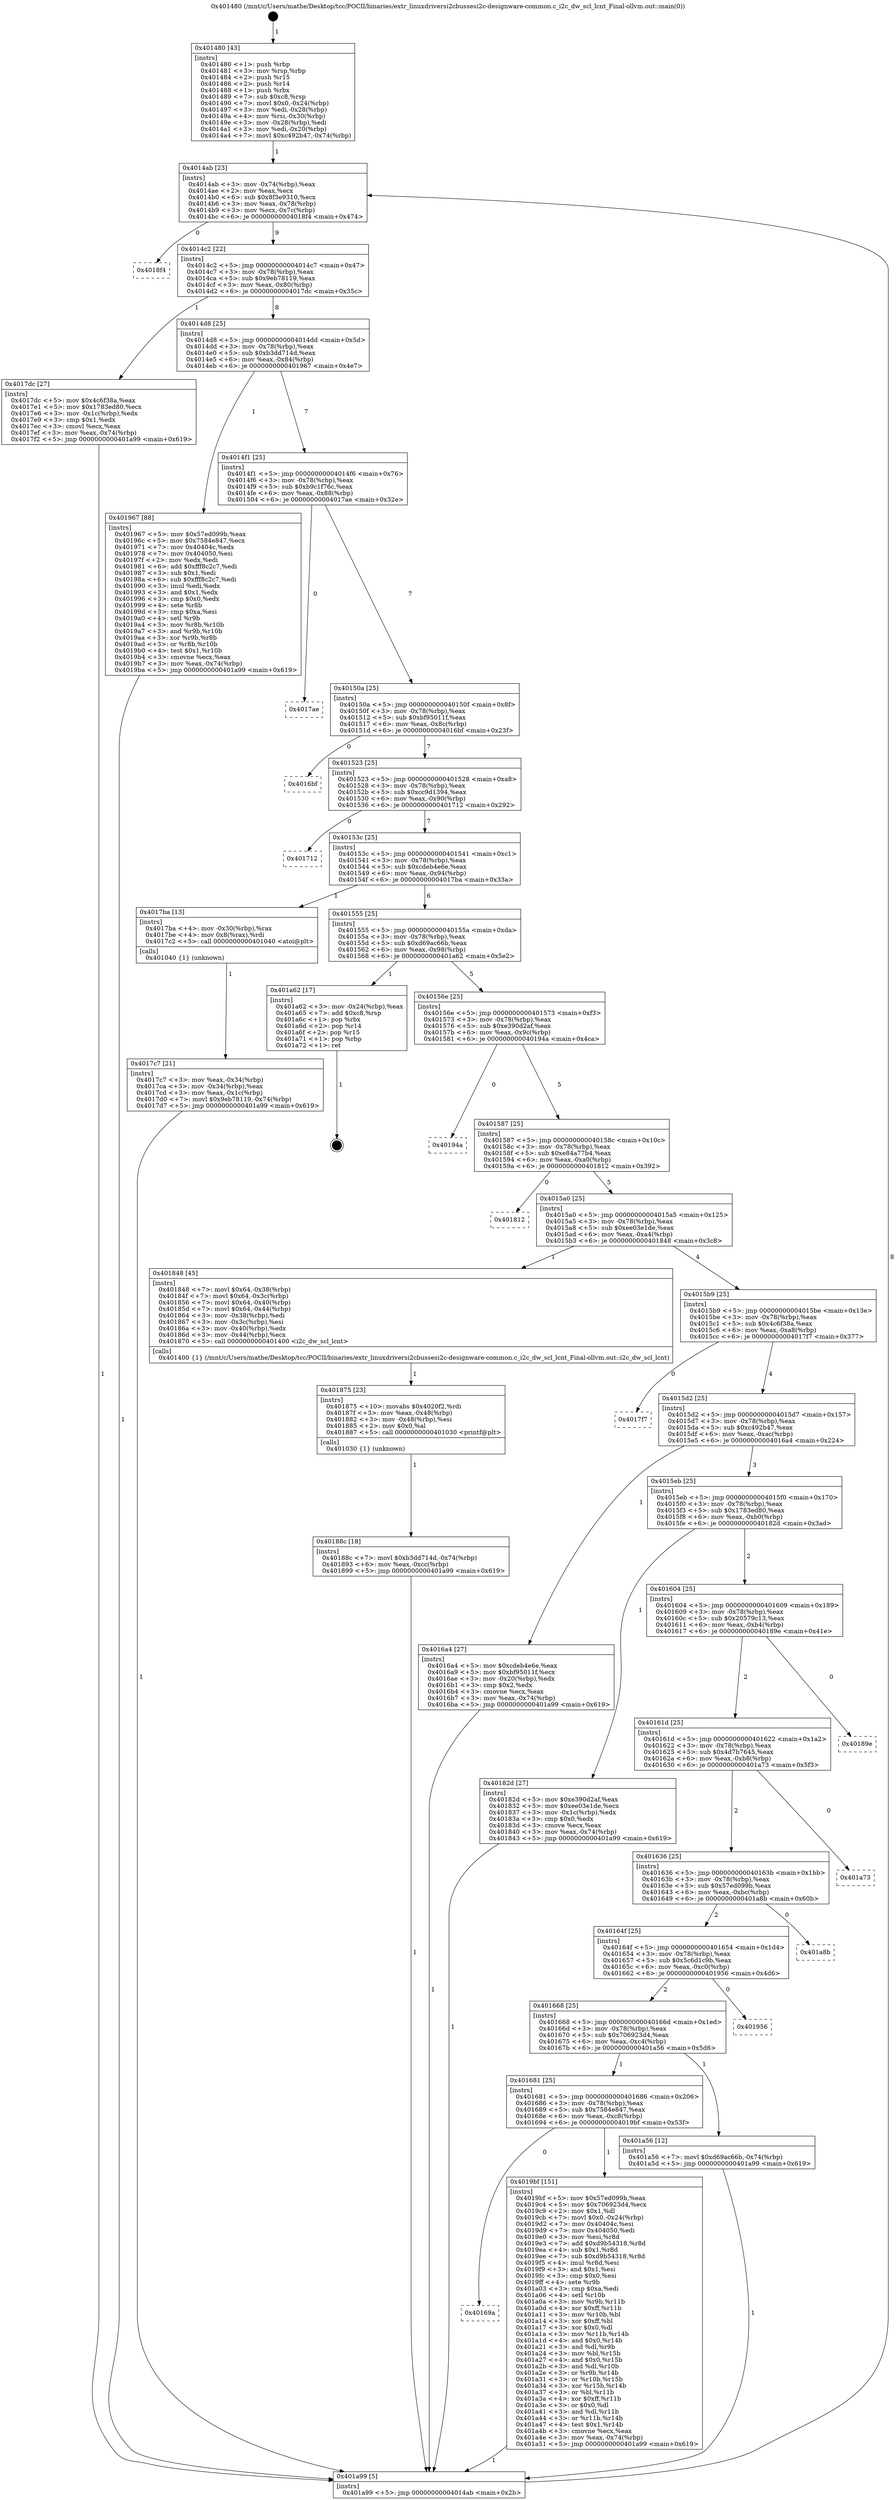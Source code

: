 digraph "0x401480" {
  label = "0x401480 (/mnt/c/Users/mathe/Desktop/tcc/POCII/binaries/extr_linuxdriversi2cbussesi2c-designware-common.c_i2c_dw_scl_lcnt_Final-ollvm.out::main(0))"
  labelloc = "t"
  node[shape=record]

  Entry [label="",width=0.3,height=0.3,shape=circle,fillcolor=black,style=filled]
  "0x4014ab" [label="{
     0x4014ab [23]\l
     | [instrs]\l
     &nbsp;&nbsp;0x4014ab \<+3\>: mov -0x74(%rbp),%eax\l
     &nbsp;&nbsp;0x4014ae \<+2\>: mov %eax,%ecx\l
     &nbsp;&nbsp;0x4014b0 \<+6\>: sub $0x8f3e9310,%ecx\l
     &nbsp;&nbsp;0x4014b6 \<+3\>: mov %eax,-0x78(%rbp)\l
     &nbsp;&nbsp;0x4014b9 \<+3\>: mov %ecx,-0x7c(%rbp)\l
     &nbsp;&nbsp;0x4014bc \<+6\>: je 00000000004018f4 \<main+0x474\>\l
  }"]
  "0x4018f4" [label="{
     0x4018f4\l
  }", style=dashed]
  "0x4014c2" [label="{
     0x4014c2 [22]\l
     | [instrs]\l
     &nbsp;&nbsp;0x4014c2 \<+5\>: jmp 00000000004014c7 \<main+0x47\>\l
     &nbsp;&nbsp;0x4014c7 \<+3\>: mov -0x78(%rbp),%eax\l
     &nbsp;&nbsp;0x4014ca \<+5\>: sub $0x9eb78119,%eax\l
     &nbsp;&nbsp;0x4014cf \<+3\>: mov %eax,-0x80(%rbp)\l
     &nbsp;&nbsp;0x4014d2 \<+6\>: je 00000000004017dc \<main+0x35c\>\l
  }"]
  Exit [label="",width=0.3,height=0.3,shape=circle,fillcolor=black,style=filled,peripheries=2]
  "0x4017dc" [label="{
     0x4017dc [27]\l
     | [instrs]\l
     &nbsp;&nbsp;0x4017dc \<+5\>: mov $0x4c6f38a,%eax\l
     &nbsp;&nbsp;0x4017e1 \<+5\>: mov $0x1783ed80,%ecx\l
     &nbsp;&nbsp;0x4017e6 \<+3\>: mov -0x1c(%rbp),%edx\l
     &nbsp;&nbsp;0x4017e9 \<+3\>: cmp $0x1,%edx\l
     &nbsp;&nbsp;0x4017ec \<+3\>: cmovl %ecx,%eax\l
     &nbsp;&nbsp;0x4017ef \<+3\>: mov %eax,-0x74(%rbp)\l
     &nbsp;&nbsp;0x4017f2 \<+5\>: jmp 0000000000401a99 \<main+0x619\>\l
  }"]
  "0x4014d8" [label="{
     0x4014d8 [25]\l
     | [instrs]\l
     &nbsp;&nbsp;0x4014d8 \<+5\>: jmp 00000000004014dd \<main+0x5d\>\l
     &nbsp;&nbsp;0x4014dd \<+3\>: mov -0x78(%rbp),%eax\l
     &nbsp;&nbsp;0x4014e0 \<+5\>: sub $0xb3dd714d,%eax\l
     &nbsp;&nbsp;0x4014e5 \<+6\>: mov %eax,-0x84(%rbp)\l
     &nbsp;&nbsp;0x4014eb \<+6\>: je 0000000000401967 \<main+0x4e7\>\l
  }"]
  "0x40169a" [label="{
     0x40169a\l
  }", style=dashed]
  "0x401967" [label="{
     0x401967 [88]\l
     | [instrs]\l
     &nbsp;&nbsp;0x401967 \<+5\>: mov $0x57ed099b,%eax\l
     &nbsp;&nbsp;0x40196c \<+5\>: mov $0x7584e847,%ecx\l
     &nbsp;&nbsp;0x401971 \<+7\>: mov 0x40404c,%edx\l
     &nbsp;&nbsp;0x401978 \<+7\>: mov 0x404050,%esi\l
     &nbsp;&nbsp;0x40197f \<+2\>: mov %edx,%edi\l
     &nbsp;&nbsp;0x401981 \<+6\>: add $0xfff8c2c7,%edi\l
     &nbsp;&nbsp;0x401987 \<+3\>: sub $0x1,%edi\l
     &nbsp;&nbsp;0x40198a \<+6\>: sub $0xfff8c2c7,%edi\l
     &nbsp;&nbsp;0x401990 \<+3\>: imul %edi,%edx\l
     &nbsp;&nbsp;0x401993 \<+3\>: and $0x1,%edx\l
     &nbsp;&nbsp;0x401996 \<+3\>: cmp $0x0,%edx\l
     &nbsp;&nbsp;0x401999 \<+4\>: sete %r8b\l
     &nbsp;&nbsp;0x40199d \<+3\>: cmp $0xa,%esi\l
     &nbsp;&nbsp;0x4019a0 \<+4\>: setl %r9b\l
     &nbsp;&nbsp;0x4019a4 \<+3\>: mov %r8b,%r10b\l
     &nbsp;&nbsp;0x4019a7 \<+3\>: and %r9b,%r10b\l
     &nbsp;&nbsp;0x4019aa \<+3\>: xor %r9b,%r8b\l
     &nbsp;&nbsp;0x4019ad \<+3\>: or %r8b,%r10b\l
     &nbsp;&nbsp;0x4019b0 \<+4\>: test $0x1,%r10b\l
     &nbsp;&nbsp;0x4019b4 \<+3\>: cmovne %ecx,%eax\l
     &nbsp;&nbsp;0x4019b7 \<+3\>: mov %eax,-0x74(%rbp)\l
     &nbsp;&nbsp;0x4019ba \<+5\>: jmp 0000000000401a99 \<main+0x619\>\l
  }"]
  "0x4014f1" [label="{
     0x4014f1 [25]\l
     | [instrs]\l
     &nbsp;&nbsp;0x4014f1 \<+5\>: jmp 00000000004014f6 \<main+0x76\>\l
     &nbsp;&nbsp;0x4014f6 \<+3\>: mov -0x78(%rbp),%eax\l
     &nbsp;&nbsp;0x4014f9 \<+5\>: sub $0xb9c1f76c,%eax\l
     &nbsp;&nbsp;0x4014fe \<+6\>: mov %eax,-0x88(%rbp)\l
     &nbsp;&nbsp;0x401504 \<+6\>: je 00000000004017ae \<main+0x32e\>\l
  }"]
  "0x4019bf" [label="{
     0x4019bf [151]\l
     | [instrs]\l
     &nbsp;&nbsp;0x4019bf \<+5\>: mov $0x57ed099b,%eax\l
     &nbsp;&nbsp;0x4019c4 \<+5\>: mov $0x706923d4,%ecx\l
     &nbsp;&nbsp;0x4019c9 \<+2\>: mov $0x1,%dl\l
     &nbsp;&nbsp;0x4019cb \<+7\>: movl $0x0,-0x24(%rbp)\l
     &nbsp;&nbsp;0x4019d2 \<+7\>: mov 0x40404c,%esi\l
     &nbsp;&nbsp;0x4019d9 \<+7\>: mov 0x404050,%edi\l
     &nbsp;&nbsp;0x4019e0 \<+3\>: mov %esi,%r8d\l
     &nbsp;&nbsp;0x4019e3 \<+7\>: add $0xd9b54318,%r8d\l
     &nbsp;&nbsp;0x4019ea \<+4\>: sub $0x1,%r8d\l
     &nbsp;&nbsp;0x4019ee \<+7\>: sub $0xd9b54318,%r8d\l
     &nbsp;&nbsp;0x4019f5 \<+4\>: imul %r8d,%esi\l
     &nbsp;&nbsp;0x4019f9 \<+3\>: and $0x1,%esi\l
     &nbsp;&nbsp;0x4019fc \<+3\>: cmp $0x0,%esi\l
     &nbsp;&nbsp;0x4019ff \<+4\>: sete %r9b\l
     &nbsp;&nbsp;0x401a03 \<+3\>: cmp $0xa,%edi\l
     &nbsp;&nbsp;0x401a06 \<+4\>: setl %r10b\l
     &nbsp;&nbsp;0x401a0a \<+3\>: mov %r9b,%r11b\l
     &nbsp;&nbsp;0x401a0d \<+4\>: xor $0xff,%r11b\l
     &nbsp;&nbsp;0x401a11 \<+3\>: mov %r10b,%bl\l
     &nbsp;&nbsp;0x401a14 \<+3\>: xor $0xff,%bl\l
     &nbsp;&nbsp;0x401a17 \<+3\>: xor $0x0,%dl\l
     &nbsp;&nbsp;0x401a1a \<+3\>: mov %r11b,%r14b\l
     &nbsp;&nbsp;0x401a1d \<+4\>: and $0x0,%r14b\l
     &nbsp;&nbsp;0x401a21 \<+3\>: and %dl,%r9b\l
     &nbsp;&nbsp;0x401a24 \<+3\>: mov %bl,%r15b\l
     &nbsp;&nbsp;0x401a27 \<+4\>: and $0x0,%r15b\l
     &nbsp;&nbsp;0x401a2b \<+3\>: and %dl,%r10b\l
     &nbsp;&nbsp;0x401a2e \<+3\>: or %r9b,%r14b\l
     &nbsp;&nbsp;0x401a31 \<+3\>: or %r10b,%r15b\l
     &nbsp;&nbsp;0x401a34 \<+3\>: xor %r15b,%r14b\l
     &nbsp;&nbsp;0x401a37 \<+3\>: or %bl,%r11b\l
     &nbsp;&nbsp;0x401a3a \<+4\>: xor $0xff,%r11b\l
     &nbsp;&nbsp;0x401a3e \<+3\>: or $0x0,%dl\l
     &nbsp;&nbsp;0x401a41 \<+3\>: and %dl,%r11b\l
     &nbsp;&nbsp;0x401a44 \<+3\>: or %r11b,%r14b\l
     &nbsp;&nbsp;0x401a47 \<+4\>: test $0x1,%r14b\l
     &nbsp;&nbsp;0x401a4b \<+3\>: cmovne %ecx,%eax\l
     &nbsp;&nbsp;0x401a4e \<+3\>: mov %eax,-0x74(%rbp)\l
     &nbsp;&nbsp;0x401a51 \<+5\>: jmp 0000000000401a99 \<main+0x619\>\l
  }"]
  "0x4017ae" [label="{
     0x4017ae\l
  }", style=dashed]
  "0x40150a" [label="{
     0x40150a [25]\l
     | [instrs]\l
     &nbsp;&nbsp;0x40150a \<+5\>: jmp 000000000040150f \<main+0x8f\>\l
     &nbsp;&nbsp;0x40150f \<+3\>: mov -0x78(%rbp),%eax\l
     &nbsp;&nbsp;0x401512 \<+5\>: sub $0xbf95011f,%eax\l
     &nbsp;&nbsp;0x401517 \<+6\>: mov %eax,-0x8c(%rbp)\l
     &nbsp;&nbsp;0x40151d \<+6\>: je 00000000004016bf \<main+0x23f\>\l
  }"]
  "0x401681" [label="{
     0x401681 [25]\l
     | [instrs]\l
     &nbsp;&nbsp;0x401681 \<+5\>: jmp 0000000000401686 \<main+0x206\>\l
     &nbsp;&nbsp;0x401686 \<+3\>: mov -0x78(%rbp),%eax\l
     &nbsp;&nbsp;0x401689 \<+5\>: sub $0x7584e847,%eax\l
     &nbsp;&nbsp;0x40168e \<+6\>: mov %eax,-0xc8(%rbp)\l
     &nbsp;&nbsp;0x401694 \<+6\>: je 00000000004019bf \<main+0x53f\>\l
  }"]
  "0x4016bf" [label="{
     0x4016bf\l
  }", style=dashed]
  "0x401523" [label="{
     0x401523 [25]\l
     | [instrs]\l
     &nbsp;&nbsp;0x401523 \<+5\>: jmp 0000000000401528 \<main+0xa8\>\l
     &nbsp;&nbsp;0x401528 \<+3\>: mov -0x78(%rbp),%eax\l
     &nbsp;&nbsp;0x40152b \<+5\>: sub $0xcc9d1394,%eax\l
     &nbsp;&nbsp;0x401530 \<+6\>: mov %eax,-0x90(%rbp)\l
     &nbsp;&nbsp;0x401536 \<+6\>: je 0000000000401712 \<main+0x292\>\l
  }"]
  "0x401a56" [label="{
     0x401a56 [12]\l
     | [instrs]\l
     &nbsp;&nbsp;0x401a56 \<+7\>: movl $0xd69ac66b,-0x74(%rbp)\l
     &nbsp;&nbsp;0x401a5d \<+5\>: jmp 0000000000401a99 \<main+0x619\>\l
  }"]
  "0x401712" [label="{
     0x401712\l
  }", style=dashed]
  "0x40153c" [label="{
     0x40153c [25]\l
     | [instrs]\l
     &nbsp;&nbsp;0x40153c \<+5\>: jmp 0000000000401541 \<main+0xc1\>\l
     &nbsp;&nbsp;0x401541 \<+3\>: mov -0x78(%rbp),%eax\l
     &nbsp;&nbsp;0x401544 \<+5\>: sub $0xcdeb4e6e,%eax\l
     &nbsp;&nbsp;0x401549 \<+6\>: mov %eax,-0x94(%rbp)\l
     &nbsp;&nbsp;0x40154f \<+6\>: je 00000000004017ba \<main+0x33a\>\l
  }"]
  "0x401668" [label="{
     0x401668 [25]\l
     | [instrs]\l
     &nbsp;&nbsp;0x401668 \<+5\>: jmp 000000000040166d \<main+0x1ed\>\l
     &nbsp;&nbsp;0x40166d \<+3\>: mov -0x78(%rbp),%eax\l
     &nbsp;&nbsp;0x401670 \<+5\>: sub $0x706923d4,%eax\l
     &nbsp;&nbsp;0x401675 \<+6\>: mov %eax,-0xc4(%rbp)\l
     &nbsp;&nbsp;0x40167b \<+6\>: je 0000000000401a56 \<main+0x5d6\>\l
  }"]
  "0x4017ba" [label="{
     0x4017ba [13]\l
     | [instrs]\l
     &nbsp;&nbsp;0x4017ba \<+4\>: mov -0x30(%rbp),%rax\l
     &nbsp;&nbsp;0x4017be \<+4\>: mov 0x8(%rax),%rdi\l
     &nbsp;&nbsp;0x4017c2 \<+5\>: call 0000000000401040 \<atoi@plt\>\l
     | [calls]\l
     &nbsp;&nbsp;0x401040 \{1\} (unknown)\l
  }"]
  "0x401555" [label="{
     0x401555 [25]\l
     | [instrs]\l
     &nbsp;&nbsp;0x401555 \<+5\>: jmp 000000000040155a \<main+0xda\>\l
     &nbsp;&nbsp;0x40155a \<+3\>: mov -0x78(%rbp),%eax\l
     &nbsp;&nbsp;0x40155d \<+5\>: sub $0xd69ac66b,%eax\l
     &nbsp;&nbsp;0x401562 \<+6\>: mov %eax,-0x98(%rbp)\l
     &nbsp;&nbsp;0x401568 \<+6\>: je 0000000000401a62 \<main+0x5e2\>\l
  }"]
  "0x401956" [label="{
     0x401956\l
  }", style=dashed]
  "0x401a62" [label="{
     0x401a62 [17]\l
     | [instrs]\l
     &nbsp;&nbsp;0x401a62 \<+3\>: mov -0x24(%rbp),%eax\l
     &nbsp;&nbsp;0x401a65 \<+7\>: add $0xc8,%rsp\l
     &nbsp;&nbsp;0x401a6c \<+1\>: pop %rbx\l
     &nbsp;&nbsp;0x401a6d \<+2\>: pop %r14\l
     &nbsp;&nbsp;0x401a6f \<+2\>: pop %r15\l
     &nbsp;&nbsp;0x401a71 \<+1\>: pop %rbp\l
     &nbsp;&nbsp;0x401a72 \<+1\>: ret\l
  }"]
  "0x40156e" [label="{
     0x40156e [25]\l
     | [instrs]\l
     &nbsp;&nbsp;0x40156e \<+5\>: jmp 0000000000401573 \<main+0xf3\>\l
     &nbsp;&nbsp;0x401573 \<+3\>: mov -0x78(%rbp),%eax\l
     &nbsp;&nbsp;0x401576 \<+5\>: sub $0xe390d2af,%eax\l
     &nbsp;&nbsp;0x40157b \<+6\>: mov %eax,-0x9c(%rbp)\l
     &nbsp;&nbsp;0x401581 \<+6\>: je 000000000040194a \<main+0x4ca\>\l
  }"]
  "0x40164f" [label="{
     0x40164f [25]\l
     | [instrs]\l
     &nbsp;&nbsp;0x40164f \<+5\>: jmp 0000000000401654 \<main+0x1d4\>\l
     &nbsp;&nbsp;0x401654 \<+3\>: mov -0x78(%rbp),%eax\l
     &nbsp;&nbsp;0x401657 \<+5\>: sub $0x5c6d1c9b,%eax\l
     &nbsp;&nbsp;0x40165c \<+6\>: mov %eax,-0xc0(%rbp)\l
     &nbsp;&nbsp;0x401662 \<+6\>: je 0000000000401956 \<main+0x4d6\>\l
  }"]
  "0x40194a" [label="{
     0x40194a\l
  }", style=dashed]
  "0x401587" [label="{
     0x401587 [25]\l
     | [instrs]\l
     &nbsp;&nbsp;0x401587 \<+5\>: jmp 000000000040158c \<main+0x10c\>\l
     &nbsp;&nbsp;0x40158c \<+3\>: mov -0x78(%rbp),%eax\l
     &nbsp;&nbsp;0x40158f \<+5\>: sub $0xe84a77b4,%eax\l
     &nbsp;&nbsp;0x401594 \<+6\>: mov %eax,-0xa0(%rbp)\l
     &nbsp;&nbsp;0x40159a \<+6\>: je 0000000000401812 \<main+0x392\>\l
  }"]
  "0x401a8b" [label="{
     0x401a8b\l
  }", style=dashed]
  "0x401812" [label="{
     0x401812\l
  }", style=dashed]
  "0x4015a0" [label="{
     0x4015a0 [25]\l
     | [instrs]\l
     &nbsp;&nbsp;0x4015a0 \<+5\>: jmp 00000000004015a5 \<main+0x125\>\l
     &nbsp;&nbsp;0x4015a5 \<+3\>: mov -0x78(%rbp),%eax\l
     &nbsp;&nbsp;0x4015a8 \<+5\>: sub $0xee03e1de,%eax\l
     &nbsp;&nbsp;0x4015ad \<+6\>: mov %eax,-0xa4(%rbp)\l
     &nbsp;&nbsp;0x4015b3 \<+6\>: je 0000000000401848 \<main+0x3c8\>\l
  }"]
  "0x401636" [label="{
     0x401636 [25]\l
     | [instrs]\l
     &nbsp;&nbsp;0x401636 \<+5\>: jmp 000000000040163b \<main+0x1bb\>\l
     &nbsp;&nbsp;0x40163b \<+3\>: mov -0x78(%rbp),%eax\l
     &nbsp;&nbsp;0x40163e \<+5\>: sub $0x57ed099b,%eax\l
     &nbsp;&nbsp;0x401643 \<+6\>: mov %eax,-0xbc(%rbp)\l
     &nbsp;&nbsp;0x401649 \<+6\>: je 0000000000401a8b \<main+0x60b\>\l
  }"]
  "0x401848" [label="{
     0x401848 [45]\l
     | [instrs]\l
     &nbsp;&nbsp;0x401848 \<+7\>: movl $0x64,-0x38(%rbp)\l
     &nbsp;&nbsp;0x40184f \<+7\>: movl $0x64,-0x3c(%rbp)\l
     &nbsp;&nbsp;0x401856 \<+7\>: movl $0x64,-0x40(%rbp)\l
     &nbsp;&nbsp;0x40185d \<+7\>: movl $0x64,-0x44(%rbp)\l
     &nbsp;&nbsp;0x401864 \<+3\>: mov -0x38(%rbp),%edi\l
     &nbsp;&nbsp;0x401867 \<+3\>: mov -0x3c(%rbp),%esi\l
     &nbsp;&nbsp;0x40186a \<+3\>: mov -0x40(%rbp),%edx\l
     &nbsp;&nbsp;0x40186d \<+3\>: mov -0x44(%rbp),%ecx\l
     &nbsp;&nbsp;0x401870 \<+5\>: call 0000000000401400 \<i2c_dw_scl_lcnt\>\l
     | [calls]\l
     &nbsp;&nbsp;0x401400 \{1\} (/mnt/c/Users/mathe/Desktop/tcc/POCII/binaries/extr_linuxdriversi2cbussesi2c-designware-common.c_i2c_dw_scl_lcnt_Final-ollvm.out::i2c_dw_scl_lcnt)\l
  }"]
  "0x4015b9" [label="{
     0x4015b9 [25]\l
     | [instrs]\l
     &nbsp;&nbsp;0x4015b9 \<+5\>: jmp 00000000004015be \<main+0x13e\>\l
     &nbsp;&nbsp;0x4015be \<+3\>: mov -0x78(%rbp),%eax\l
     &nbsp;&nbsp;0x4015c1 \<+5\>: sub $0x4c6f38a,%eax\l
     &nbsp;&nbsp;0x4015c6 \<+6\>: mov %eax,-0xa8(%rbp)\l
     &nbsp;&nbsp;0x4015cc \<+6\>: je 00000000004017f7 \<main+0x377\>\l
  }"]
  "0x401a73" [label="{
     0x401a73\l
  }", style=dashed]
  "0x4017f7" [label="{
     0x4017f7\l
  }", style=dashed]
  "0x4015d2" [label="{
     0x4015d2 [25]\l
     | [instrs]\l
     &nbsp;&nbsp;0x4015d2 \<+5\>: jmp 00000000004015d7 \<main+0x157\>\l
     &nbsp;&nbsp;0x4015d7 \<+3\>: mov -0x78(%rbp),%eax\l
     &nbsp;&nbsp;0x4015da \<+5\>: sub $0xc492b47,%eax\l
     &nbsp;&nbsp;0x4015df \<+6\>: mov %eax,-0xac(%rbp)\l
     &nbsp;&nbsp;0x4015e5 \<+6\>: je 00000000004016a4 \<main+0x224\>\l
  }"]
  "0x40161d" [label="{
     0x40161d [25]\l
     | [instrs]\l
     &nbsp;&nbsp;0x40161d \<+5\>: jmp 0000000000401622 \<main+0x1a2\>\l
     &nbsp;&nbsp;0x401622 \<+3\>: mov -0x78(%rbp),%eax\l
     &nbsp;&nbsp;0x401625 \<+5\>: sub $0x4d7b7645,%eax\l
     &nbsp;&nbsp;0x40162a \<+6\>: mov %eax,-0xb8(%rbp)\l
     &nbsp;&nbsp;0x401630 \<+6\>: je 0000000000401a73 \<main+0x5f3\>\l
  }"]
  "0x4016a4" [label="{
     0x4016a4 [27]\l
     | [instrs]\l
     &nbsp;&nbsp;0x4016a4 \<+5\>: mov $0xcdeb4e6e,%eax\l
     &nbsp;&nbsp;0x4016a9 \<+5\>: mov $0xbf95011f,%ecx\l
     &nbsp;&nbsp;0x4016ae \<+3\>: mov -0x20(%rbp),%edx\l
     &nbsp;&nbsp;0x4016b1 \<+3\>: cmp $0x2,%edx\l
     &nbsp;&nbsp;0x4016b4 \<+3\>: cmovne %ecx,%eax\l
     &nbsp;&nbsp;0x4016b7 \<+3\>: mov %eax,-0x74(%rbp)\l
     &nbsp;&nbsp;0x4016ba \<+5\>: jmp 0000000000401a99 \<main+0x619\>\l
  }"]
  "0x4015eb" [label="{
     0x4015eb [25]\l
     | [instrs]\l
     &nbsp;&nbsp;0x4015eb \<+5\>: jmp 00000000004015f0 \<main+0x170\>\l
     &nbsp;&nbsp;0x4015f0 \<+3\>: mov -0x78(%rbp),%eax\l
     &nbsp;&nbsp;0x4015f3 \<+5\>: sub $0x1783ed80,%eax\l
     &nbsp;&nbsp;0x4015f8 \<+6\>: mov %eax,-0xb0(%rbp)\l
     &nbsp;&nbsp;0x4015fe \<+6\>: je 000000000040182d \<main+0x3ad\>\l
  }"]
  "0x401a99" [label="{
     0x401a99 [5]\l
     | [instrs]\l
     &nbsp;&nbsp;0x401a99 \<+5\>: jmp 00000000004014ab \<main+0x2b\>\l
  }"]
  "0x401480" [label="{
     0x401480 [43]\l
     | [instrs]\l
     &nbsp;&nbsp;0x401480 \<+1\>: push %rbp\l
     &nbsp;&nbsp;0x401481 \<+3\>: mov %rsp,%rbp\l
     &nbsp;&nbsp;0x401484 \<+2\>: push %r15\l
     &nbsp;&nbsp;0x401486 \<+2\>: push %r14\l
     &nbsp;&nbsp;0x401488 \<+1\>: push %rbx\l
     &nbsp;&nbsp;0x401489 \<+7\>: sub $0xc8,%rsp\l
     &nbsp;&nbsp;0x401490 \<+7\>: movl $0x0,-0x24(%rbp)\l
     &nbsp;&nbsp;0x401497 \<+3\>: mov %edi,-0x28(%rbp)\l
     &nbsp;&nbsp;0x40149a \<+4\>: mov %rsi,-0x30(%rbp)\l
     &nbsp;&nbsp;0x40149e \<+3\>: mov -0x28(%rbp),%edi\l
     &nbsp;&nbsp;0x4014a1 \<+3\>: mov %edi,-0x20(%rbp)\l
     &nbsp;&nbsp;0x4014a4 \<+7\>: movl $0xc492b47,-0x74(%rbp)\l
  }"]
  "0x4017c7" [label="{
     0x4017c7 [21]\l
     | [instrs]\l
     &nbsp;&nbsp;0x4017c7 \<+3\>: mov %eax,-0x34(%rbp)\l
     &nbsp;&nbsp;0x4017ca \<+3\>: mov -0x34(%rbp),%eax\l
     &nbsp;&nbsp;0x4017cd \<+3\>: mov %eax,-0x1c(%rbp)\l
     &nbsp;&nbsp;0x4017d0 \<+7\>: movl $0x9eb78119,-0x74(%rbp)\l
     &nbsp;&nbsp;0x4017d7 \<+5\>: jmp 0000000000401a99 \<main+0x619\>\l
  }"]
  "0x40189e" [label="{
     0x40189e\l
  }", style=dashed]
  "0x40182d" [label="{
     0x40182d [27]\l
     | [instrs]\l
     &nbsp;&nbsp;0x40182d \<+5\>: mov $0xe390d2af,%eax\l
     &nbsp;&nbsp;0x401832 \<+5\>: mov $0xee03e1de,%ecx\l
     &nbsp;&nbsp;0x401837 \<+3\>: mov -0x1c(%rbp),%edx\l
     &nbsp;&nbsp;0x40183a \<+3\>: cmp $0x0,%edx\l
     &nbsp;&nbsp;0x40183d \<+3\>: cmove %ecx,%eax\l
     &nbsp;&nbsp;0x401840 \<+3\>: mov %eax,-0x74(%rbp)\l
     &nbsp;&nbsp;0x401843 \<+5\>: jmp 0000000000401a99 \<main+0x619\>\l
  }"]
  "0x401604" [label="{
     0x401604 [25]\l
     | [instrs]\l
     &nbsp;&nbsp;0x401604 \<+5\>: jmp 0000000000401609 \<main+0x189\>\l
     &nbsp;&nbsp;0x401609 \<+3\>: mov -0x78(%rbp),%eax\l
     &nbsp;&nbsp;0x40160c \<+5\>: sub $0x20579c13,%eax\l
     &nbsp;&nbsp;0x401611 \<+6\>: mov %eax,-0xb4(%rbp)\l
     &nbsp;&nbsp;0x401617 \<+6\>: je 000000000040189e \<main+0x41e\>\l
  }"]
  "0x401875" [label="{
     0x401875 [23]\l
     | [instrs]\l
     &nbsp;&nbsp;0x401875 \<+10\>: movabs $0x4020f2,%rdi\l
     &nbsp;&nbsp;0x40187f \<+3\>: mov %eax,-0x48(%rbp)\l
     &nbsp;&nbsp;0x401882 \<+3\>: mov -0x48(%rbp),%esi\l
     &nbsp;&nbsp;0x401885 \<+2\>: mov $0x0,%al\l
     &nbsp;&nbsp;0x401887 \<+5\>: call 0000000000401030 \<printf@plt\>\l
     | [calls]\l
     &nbsp;&nbsp;0x401030 \{1\} (unknown)\l
  }"]
  "0x40188c" [label="{
     0x40188c [18]\l
     | [instrs]\l
     &nbsp;&nbsp;0x40188c \<+7\>: movl $0xb3dd714d,-0x74(%rbp)\l
     &nbsp;&nbsp;0x401893 \<+6\>: mov %eax,-0xcc(%rbp)\l
     &nbsp;&nbsp;0x401899 \<+5\>: jmp 0000000000401a99 \<main+0x619\>\l
  }"]
  Entry -> "0x401480" [label=" 1"]
  "0x4014ab" -> "0x4018f4" [label=" 0"]
  "0x4014ab" -> "0x4014c2" [label=" 9"]
  "0x401a62" -> Exit [label=" 1"]
  "0x4014c2" -> "0x4017dc" [label=" 1"]
  "0x4014c2" -> "0x4014d8" [label=" 8"]
  "0x401a56" -> "0x401a99" [label=" 1"]
  "0x4014d8" -> "0x401967" [label=" 1"]
  "0x4014d8" -> "0x4014f1" [label=" 7"]
  "0x4019bf" -> "0x401a99" [label=" 1"]
  "0x4014f1" -> "0x4017ae" [label=" 0"]
  "0x4014f1" -> "0x40150a" [label=" 7"]
  "0x401681" -> "0x40169a" [label=" 0"]
  "0x40150a" -> "0x4016bf" [label=" 0"]
  "0x40150a" -> "0x401523" [label=" 7"]
  "0x401681" -> "0x4019bf" [label=" 1"]
  "0x401523" -> "0x401712" [label=" 0"]
  "0x401523" -> "0x40153c" [label=" 7"]
  "0x401668" -> "0x401681" [label=" 1"]
  "0x40153c" -> "0x4017ba" [label=" 1"]
  "0x40153c" -> "0x401555" [label=" 6"]
  "0x401668" -> "0x401a56" [label=" 1"]
  "0x401555" -> "0x401a62" [label=" 1"]
  "0x401555" -> "0x40156e" [label=" 5"]
  "0x40164f" -> "0x401668" [label=" 2"]
  "0x40156e" -> "0x40194a" [label=" 0"]
  "0x40156e" -> "0x401587" [label=" 5"]
  "0x40164f" -> "0x401956" [label=" 0"]
  "0x401587" -> "0x401812" [label=" 0"]
  "0x401587" -> "0x4015a0" [label=" 5"]
  "0x401636" -> "0x40164f" [label=" 2"]
  "0x4015a0" -> "0x401848" [label=" 1"]
  "0x4015a0" -> "0x4015b9" [label=" 4"]
  "0x401636" -> "0x401a8b" [label=" 0"]
  "0x4015b9" -> "0x4017f7" [label=" 0"]
  "0x4015b9" -> "0x4015d2" [label=" 4"]
  "0x40161d" -> "0x401636" [label=" 2"]
  "0x4015d2" -> "0x4016a4" [label=" 1"]
  "0x4015d2" -> "0x4015eb" [label=" 3"]
  "0x4016a4" -> "0x401a99" [label=" 1"]
  "0x401480" -> "0x4014ab" [label=" 1"]
  "0x401a99" -> "0x4014ab" [label=" 8"]
  "0x4017ba" -> "0x4017c7" [label=" 1"]
  "0x4017c7" -> "0x401a99" [label=" 1"]
  "0x4017dc" -> "0x401a99" [label=" 1"]
  "0x40161d" -> "0x401a73" [label=" 0"]
  "0x4015eb" -> "0x40182d" [label=" 1"]
  "0x4015eb" -> "0x401604" [label=" 2"]
  "0x40182d" -> "0x401a99" [label=" 1"]
  "0x401848" -> "0x401875" [label=" 1"]
  "0x401875" -> "0x40188c" [label=" 1"]
  "0x40188c" -> "0x401a99" [label=" 1"]
  "0x401967" -> "0x401a99" [label=" 1"]
  "0x401604" -> "0x40161d" [label=" 2"]
  "0x401604" -> "0x40189e" [label=" 0"]
}
